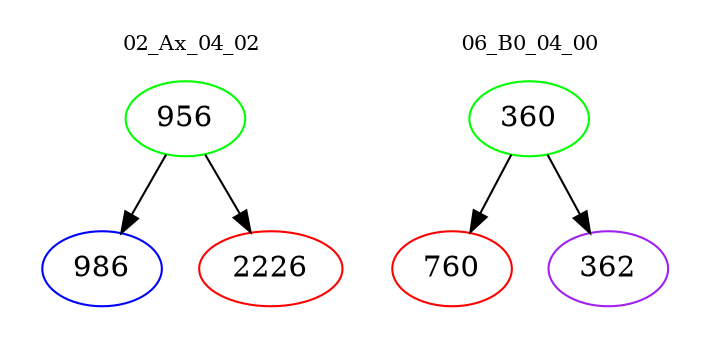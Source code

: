 digraph{
subgraph cluster_0 {
color = white
label = "02_Ax_04_02";
fontsize=10;
T0_956 [label="956", color="green"]
T0_956 -> T0_986 [color="black"]
T0_986 [label="986", color="blue"]
T0_956 -> T0_2226 [color="black"]
T0_2226 [label="2226", color="red"]
}
subgraph cluster_1 {
color = white
label = "06_B0_04_00";
fontsize=10;
T1_360 [label="360", color="green"]
T1_360 -> T1_760 [color="black"]
T1_760 [label="760", color="red"]
T1_360 -> T1_362 [color="black"]
T1_362 [label="362", color="purple"]
}
}
